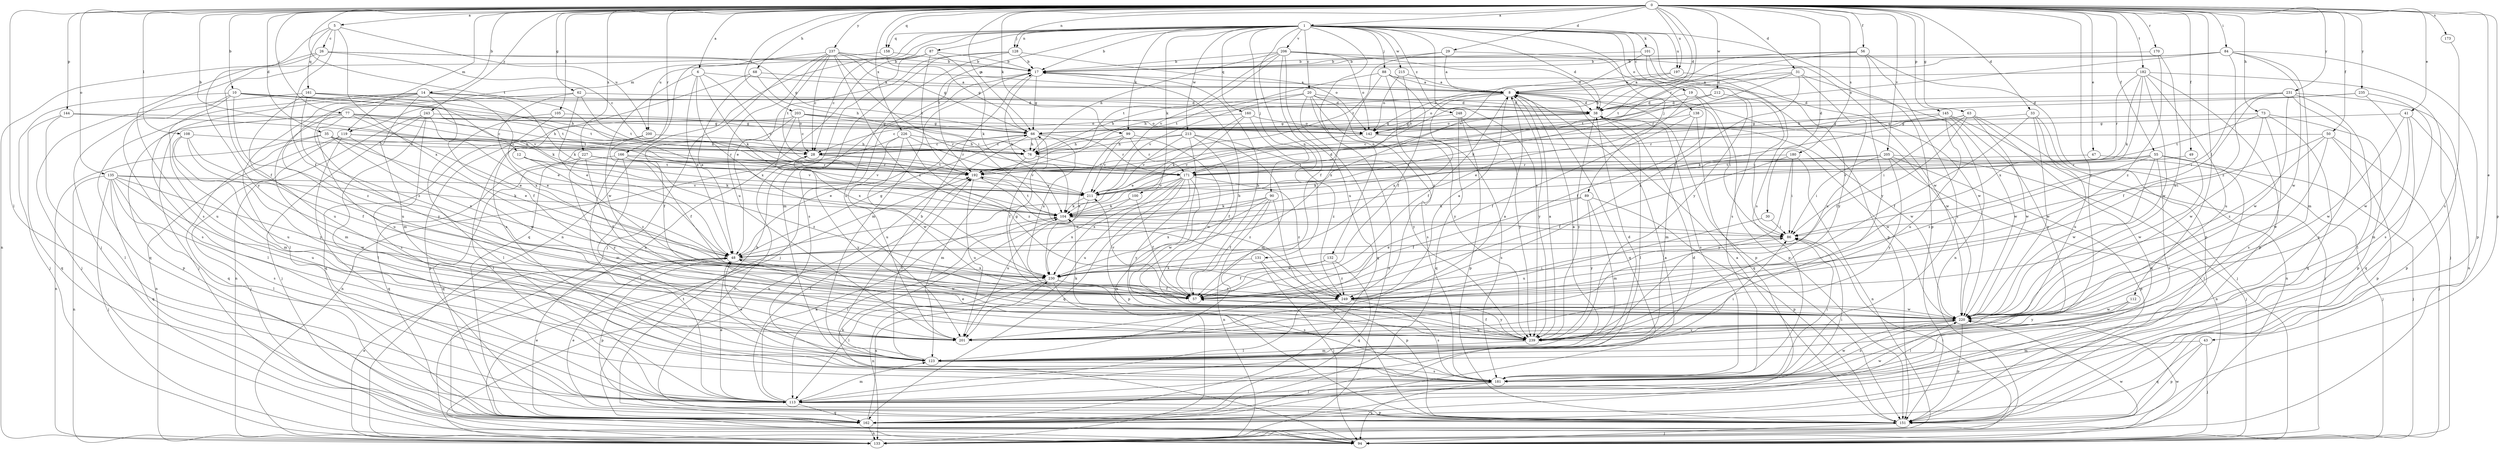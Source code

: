 strict digraph  {
0;
1;
5;
6;
8;
10;
12;
14;
17;
19;
20;
26;
28;
29;
30;
31;
33;
35;
38;
41;
43;
47;
48;
49;
50;
55;
56;
57;
62;
63;
66;
68;
73;
76;
77;
84;
86;
87;
88;
89;
90;
94;
99;
100;
101;
104;
105;
108;
112;
113;
119;
123;
128;
131;
132;
133;
135;
138;
142;
144;
145;
151;
158;
160;
161;
162;
166;
170;
171;
173;
180;
181;
182;
192;
197;
200;
201;
203;
205;
206;
211;
212;
213;
215;
220;
226;
227;
230;
231;
235;
237;
239;
243;
248;
249;
0 -> 1  [label=a];
0 -> 5  [label=a];
0 -> 6  [label=a];
0 -> 10  [label=b];
0 -> 12  [label=b];
0 -> 14  [label=b];
0 -> 29  [label=d];
0 -> 30  [label=d];
0 -> 31  [label=d];
0 -> 33  [label=d];
0 -> 35  [label=d];
0 -> 38  [label=d];
0 -> 41  [label=e];
0 -> 43  [label=e];
0 -> 47  [label=e];
0 -> 49  [label=f];
0 -> 50  [label=f];
0 -> 55  [label=f];
0 -> 56  [label=f];
0 -> 62  [label=g];
0 -> 63  [label=g];
0 -> 66  [label=g];
0 -> 68  [label=h];
0 -> 73  [label=h];
0 -> 77  [label=i];
0 -> 84  [label=i];
0 -> 99  [label=k];
0 -> 105  [label=l];
0 -> 108  [label=l];
0 -> 112  [label=l];
0 -> 113  [label=l];
0 -> 119  [label=m];
0 -> 128  [label=n];
0 -> 135  [label=o];
0 -> 144  [label=p];
0 -> 145  [label=p];
0 -> 151  [label=p];
0 -> 158  [label=q];
0 -> 166  [label=r];
0 -> 170  [label=r];
0 -> 171  [label=r];
0 -> 173  [label=s];
0 -> 180  [label=s];
0 -> 182  [label=t];
0 -> 192  [label=t];
0 -> 197  [label=u];
0 -> 203  [label=v];
0 -> 205  [label=v];
0 -> 212  [label=w];
0 -> 226  [label=x];
0 -> 227  [label=x];
0 -> 231  [label=y];
0 -> 235  [label=y];
0 -> 237  [label=y];
0 -> 239  [label=y];
0 -> 243  [label=z];
1 -> 17  [label=b];
1 -> 19  [label=c];
1 -> 20  [label=c];
1 -> 38  [label=d];
1 -> 87  [label=j];
1 -> 88  [label=j];
1 -> 89  [label=j];
1 -> 90  [label=j];
1 -> 99  [label=k];
1 -> 100  [label=k];
1 -> 101  [label=k];
1 -> 119  [label=m];
1 -> 128  [label=n];
1 -> 131  [label=n];
1 -> 132  [label=n];
1 -> 133  [label=n];
1 -> 138  [label=o];
1 -> 151  [label=p];
1 -> 158  [label=q];
1 -> 160  [label=q];
1 -> 181  [label=s];
1 -> 192  [label=t];
1 -> 197  [label=u];
1 -> 200  [label=u];
1 -> 206  [label=v];
1 -> 213  [label=w];
1 -> 215  [label=w];
1 -> 239  [label=y];
1 -> 248  [label=z];
5 -> 26  [label=c];
5 -> 57  [label=f];
5 -> 161  [label=q];
5 -> 200  [label=u];
5 -> 230  [label=x];
5 -> 239  [label=y];
6 -> 8  [label=a];
6 -> 48  [label=e];
6 -> 104  [label=k];
6 -> 211  [label=v];
6 -> 220  [label=w];
6 -> 230  [label=x];
8 -> 38  [label=d];
8 -> 57  [label=f];
8 -> 76  [label=h];
8 -> 142  [label=o];
8 -> 151  [label=p];
8 -> 162  [label=q];
8 -> 220  [label=w];
8 -> 230  [label=x];
8 -> 239  [label=y];
10 -> 38  [label=d];
10 -> 76  [label=h];
10 -> 94  [label=j];
10 -> 181  [label=s];
10 -> 192  [label=t];
10 -> 201  [label=u];
10 -> 211  [label=v];
10 -> 249  [label=z];
12 -> 104  [label=k];
12 -> 192  [label=t];
12 -> 249  [label=z];
14 -> 38  [label=d];
14 -> 48  [label=e];
14 -> 57  [label=f];
14 -> 94  [label=j];
14 -> 104  [label=k];
14 -> 113  [label=l];
14 -> 123  [label=m];
14 -> 162  [label=q];
14 -> 239  [label=y];
17 -> 8  [label=a];
17 -> 66  [label=g];
17 -> 94  [label=j];
17 -> 104  [label=k];
17 -> 123  [label=m];
19 -> 38  [label=d];
19 -> 48  [label=e];
19 -> 57  [label=f];
19 -> 151  [label=p];
20 -> 38  [label=d];
20 -> 76  [label=h];
20 -> 86  [label=i];
20 -> 133  [label=n];
20 -> 162  [label=q];
20 -> 181  [label=s];
20 -> 211  [label=v];
20 -> 239  [label=y];
26 -> 17  [label=b];
26 -> 28  [label=c];
26 -> 57  [label=f];
26 -> 66  [label=g];
26 -> 133  [label=n];
26 -> 181  [label=s];
28 -> 192  [label=t];
28 -> 211  [label=v];
28 -> 239  [label=y];
29 -> 8  [label=a];
29 -> 17  [label=b];
29 -> 192  [label=t];
29 -> 239  [label=y];
30 -> 86  [label=i];
30 -> 201  [label=u];
31 -> 8  [label=a];
31 -> 133  [label=n];
31 -> 171  [label=r];
31 -> 192  [label=t];
31 -> 201  [label=u];
31 -> 249  [label=z];
33 -> 57  [label=f];
33 -> 66  [label=g];
33 -> 133  [label=n];
33 -> 201  [label=u];
33 -> 220  [label=w];
35 -> 28  [label=c];
35 -> 48  [label=e];
35 -> 76  [label=h];
35 -> 133  [label=n];
35 -> 162  [label=q];
35 -> 230  [label=x];
38 -> 66  [label=g];
38 -> 113  [label=l];
38 -> 142  [label=o];
38 -> 181  [label=s];
38 -> 220  [label=w];
38 -> 239  [label=y];
41 -> 66  [label=g];
41 -> 123  [label=m];
41 -> 151  [label=p];
41 -> 162  [label=q];
41 -> 220  [label=w];
43 -> 94  [label=j];
43 -> 123  [label=m];
43 -> 151  [label=p];
43 -> 162  [label=q];
47 -> 94  [label=j];
47 -> 192  [label=t];
48 -> 66  [label=g];
48 -> 151  [label=p];
48 -> 220  [label=w];
48 -> 230  [label=x];
49 -> 171  [label=r];
49 -> 220  [label=w];
50 -> 28  [label=c];
50 -> 86  [label=i];
50 -> 94  [label=j];
50 -> 151  [label=p];
50 -> 220  [label=w];
50 -> 249  [label=z];
55 -> 94  [label=j];
55 -> 113  [label=l];
55 -> 181  [label=s];
55 -> 192  [label=t];
55 -> 211  [label=v];
55 -> 220  [label=w];
55 -> 249  [label=z];
56 -> 17  [label=b];
56 -> 76  [label=h];
56 -> 151  [label=p];
56 -> 181  [label=s];
56 -> 192  [label=t];
56 -> 239  [label=y];
57 -> 17  [label=b];
57 -> 66  [label=g];
57 -> 211  [label=v];
57 -> 220  [label=w];
62 -> 38  [label=d];
62 -> 48  [label=e];
62 -> 192  [label=t];
62 -> 201  [label=u];
62 -> 230  [label=x];
63 -> 57  [label=f];
63 -> 66  [label=g];
63 -> 86  [label=i];
63 -> 94  [label=j];
63 -> 104  [label=k];
63 -> 162  [label=q];
63 -> 220  [label=w];
66 -> 28  [label=c];
66 -> 48  [label=e];
66 -> 57  [label=f];
66 -> 76  [label=h];
66 -> 133  [label=n];
66 -> 171  [label=r];
66 -> 230  [label=x];
68 -> 8  [label=a];
68 -> 48  [label=e];
68 -> 76  [label=h];
68 -> 181  [label=s];
73 -> 66  [label=g];
73 -> 151  [label=p];
73 -> 162  [label=q];
73 -> 181  [label=s];
73 -> 192  [label=t];
73 -> 220  [label=w];
76 -> 123  [label=m];
76 -> 171  [label=r];
77 -> 28  [label=c];
77 -> 48  [label=e];
77 -> 66  [label=g];
77 -> 76  [label=h];
77 -> 113  [label=l];
77 -> 123  [label=m];
77 -> 142  [label=o];
77 -> 151  [label=p];
77 -> 201  [label=u];
84 -> 17  [label=b];
84 -> 38  [label=d];
84 -> 123  [label=m];
84 -> 142  [label=o];
84 -> 151  [label=p];
84 -> 220  [label=w];
84 -> 249  [label=z];
86 -> 48  [label=e];
87 -> 17  [label=b];
87 -> 28  [label=c];
87 -> 104  [label=k];
87 -> 123  [label=m];
87 -> 133  [label=n];
87 -> 192  [label=t];
88 -> 8  [label=a];
88 -> 57  [label=f];
88 -> 192  [label=t];
88 -> 220  [label=w];
88 -> 230  [label=x];
88 -> 249  [label=z];
89 -> 57  [label=f];
89 -> 104  [label=k];
89 -> 123  [label=m];
89 -> 151  [label=p];
89 -> 239  [label=y];
90 -> 48  [label=e];
90 -> 57  [label=f];
90 -> 104  [label=k];
90 -> 133  [label=n];
90 -> 151  [label=p];
90 -> 230  [label=x];
94 -> 104  [label=k];
94 -> 220  [label=w];
99 -> 76  [label=h];
99 -> 171  [label=r];
99 -> 211  [label=v];
99 -> 220  [label=w];
99 -> 230  [label=x];
100 -> 57  [label=f];
100 -> 104  [label=k];
100 -> 230  [label=x];
101 -> 17  [label=b];
101 -> 151  [label=p];
101 -> 181  [label=s];
101 -> 211  [label=v];
104 -> 86  [label=i];
104 -> 113  [label=l];
104 -> 192  [label=t];
105 -> 66  [label=g];
105 -> 113  [label=l];
105 -> 151  [label=p];
108 -> 28  [label=c];
108 -> 57  [label=f];
108 -> 123  [label=m];
108 -> 201  [label=u];
108 -> 239  [label=y];
112 -> 113  [label=l];
112 -> 220  [label=w];
112 -> 239  [label=y];
113 -> 38  [label=d];
113 -> 48  [label=e];
113 -> 86  [label=i];
113 -> 104  [label=k];
113 -> 123  [label=m];
113 -> 151  [label=p];
113 -> 162  [label=q];
113 -> 192  [label=t];
113 -> 220  [label=w];
119 -> 76  [label=h];
119 -> 94  [label=j];
119 -> 113  [label=l];
119 -> 133  [label=n];
119 -> 171  [label=r];
119 -> 220  [label=w];
123 -> 8  [label=a];
123 -> 17  [label=b];
123 -> 38  [label=d];
123 -> 48  [label=e];
123 -> 86  [label=i];
123 -> 181  [label=s];
123 -> 192  [label=t];
128 -> 17  [label=b];
128 -> 48  [label=e];
128 -> 142  [label=o];
128 -> 181  [label=s];
128 -> 201  [label=u];
131 -> 94  [label=j];
131 -> 151  [label=p];
131 -> 230  [label=x];
132 -> 57  [label=f];
132 -> 162  [label=q];
132 -> 230  [label=x];
132 -> 249  [label=z];
133 -> 48  [label=e];
133 -> 86  [label=i];
133 -> 220  [label=w];
135 -> 94  [label=j];
135 -> 104  [label=k];
135 -> 113  [label=l];
135 -> 133  [label=n];
135 -> 162  [label=q];
135 -> 181  [label=s];
135 -> 201  [label=u];
135 -> 211  [label=v];
135 -> 220  [label=w];
138 -> 57  [label=f];
138 -> 66  [label=g];
138 -> 123  [label=m];
138 -> 162  [label=q];
142 -> 181  [label=s];
142 -> 211  [label=v];
142 -> 220  [label=w];
144 -> 113  [label=l];
144 -> 142  [label=o];
144 -> 162  [label=q];
144 -> 192  [label=t];
145 -> 66  [label=g];
145 -> 94  [label=j];
145 -> 171  [label=r];
145 -> 201  [label=u];
145 -> 220  [label=w];
145 -> 239  [label=y];
151 -> 8  [label=a];
151 -> 28  [label=c];
151 -> 48  [label=e];
151 -> 94  [label=j];
158 -> 17  [label=b];
158 -> 66  [label=g];
158 -> 94  [label=j];
160 -> 28  [label=c];
160 -> 48  [label=e];
160 -> 104  [label=k];
160 -> 142  [label=o];
160 -> 239  [label=y];
161 -> 38  [label=d];
161 -> 94  [label=j];
161 -> 104  [label=k];
161 -> 192  [label=t];
161 -> 201  [label=u];
161 -> 249  [label=z];
162 -> 8  [label=a];
162 -> 17  [label=b];
162 -> 48  [label=e];
162 -> 133  [label=n];
162 -> 192  [label=t];
162 -> 230  [label=x];
166 -> 113  [label=l];
166 -> 123  [label=m];
166 -> 162  [label=q];
166 -> 171  [label=r];
166 -> 211  [label=v];
166 -> 249  [label=z];
170 -> 17  [label=b];
170 -> 220  [label=w];
170 -> 249  [label=z];
171 -> 151  [label=p];
171 -> 162  [label=q];
171 -> 201  [label=u];
171 -> 211  [label=v];
171 -> 220  [label=w];
171 -> 230  [label=x];
171 -> 239  [label=y];
171 -> 249  [label=z];
173 -> 181  [label=s];
180 -> 57  [label=f];
180 -> 86  [label=i];
180 -> 133  [label=n];
180 -> 192  [label=t];
180 -> 239  [label=y];
181 -> 86  [label=i];
181 -> 94  [label=j];
181 -> 113  [label=l];
181 -> 220  [label=w];
182 -> 8  [label=a];
182 -> 94  [label=j];
182 -> 104  [label=k];
182 -> 151  [label=p];
182 -> 171  [label=r];
182 -> 201  [label=u];
182 -> 220  [label=w];
182 -> 230  [label=x];
192 -> 201  [label=u];
192 -> 211  [label=v];
192 -> 249  [label=z];
197 -> 8  [label=a];
197 -> 142  [label=o];
197 -> 239  [label=y];
200 -> 57  [label=f];
200 -> 76  [label=h];
200 -> 113  [label=l];
201 -> 8  [label=a];
203 -> 28  [label=c];
203 -> 57  [label=f];
203 -> 66  [label=g];
203 -> 142  [label=o];
203 -> 162  [label=q];
203 -> 171  [label=r];
203 -> 230  [label=x];
205 -> 86  [label=i];
205 -> 94  [label=j];
205 -> 104  [label=k];
205 -> 133  [label=n];
205 -> 151  [label=p];
205 -> 171  [label=r];
205 -> 192  [label=t];
205 -> 239  [label=y];
206 -> 17  [label=b];
206 -> 38  [label=d];
206 -> 57  [label=f];
206 -> 76  [label=h];
206 -> 142  [label=o];
206 -> 192  [label=t];
206 -> 201  [label=u];
206 -> 211  [label=v];
206 -> 220  [label=w];
211 -> 38  [label=d];
211 -> 104  [label=k];
211 -> 201  [label=u];
212 -> 38  [label=d];
212 -> 86  [label=i];
212 -> 104  [label=k];
213 -> 28  [label=c];
213 -> 57  [label=f];
213 -> 76  [label=h];
213 -> 123  [label=m];
213 -> 133  [label=n];
213 -> 211  [label=v];
213 -> 249  [label=z];
215 -> 8  [label=a];
215 -> 142  [label=o];
215 -> 171  [label=r];
220 -> 17  [label=b];
220 -> 151  [label=p];
220 -> 181  [label=s];
220 -> 201  [label=u];
220 -> 239  [label=y];
226 -> 76  [label=h];
226 -> 133  [label=n];
226 -> 171  [label=r];
226 -> 201  [label=u];
226 -> 220  [label=w];
226 -> 249  [label=z];
227 -> 57  [label=f];
227 -> 162  [label=q];
227 -> 171  [label=r];
227 -> 192  [label=t];
227 -> 211  [label=v];
227 -> 239  [label=y];
230 -> 57  [label=f];
230 -> 113  [label=l];
230 -> 133  [label=n];
230 -> 181  [label=s];
230 -> 249  [label=z];
231 -> 38  [label=d];
231 -> 57  [label=f];
231 -> 86  [label=i];
231 -> 113  [label=l];
231 -> 133  [label=n];
231 -> 181  [label=s];
231 -> 220  [label=w];
235 -> 38  [label=d];
235 -> 76  [label=h];
235 -> 181  [label=s];
235 -> 220  [label=w];
237 -> 8  [label=a];
237 -> 17  [label=b];
237 -> 28  [label=c];
237 -> 66  [label=g];
237 -> 86  [label=i];
237 -> 94  [label=j];
237 -> 162  [label=q];
237 -> 192  [label=t];
237 -> 201  [label=u];
237 -> 249  [label=z];
239 -> 8  [label=a];
239 -> 48  [label=e];
239 -> 57  [label=f];
239 -> 104  [label=k];
239 -> 123  [label=m];
243 -> 48  [label=e];
243 -> 66  [label=g];
243 -> 94  [label=j];
243 -> 113  [label=l];
243 -> 133  [label=n];
243 -> 181  [label=s];
248 -> 66  [label=g];
248 -> 151  [label=p];
248 -> 162  [label=q];
248 -> 239  [label=y];
249 -> 8  [label=a];
249 -> 86  [label=i];
249 -> 113  [label=l];
249 -> 181  [label=s];
249 -> 239  [label=y];
}
